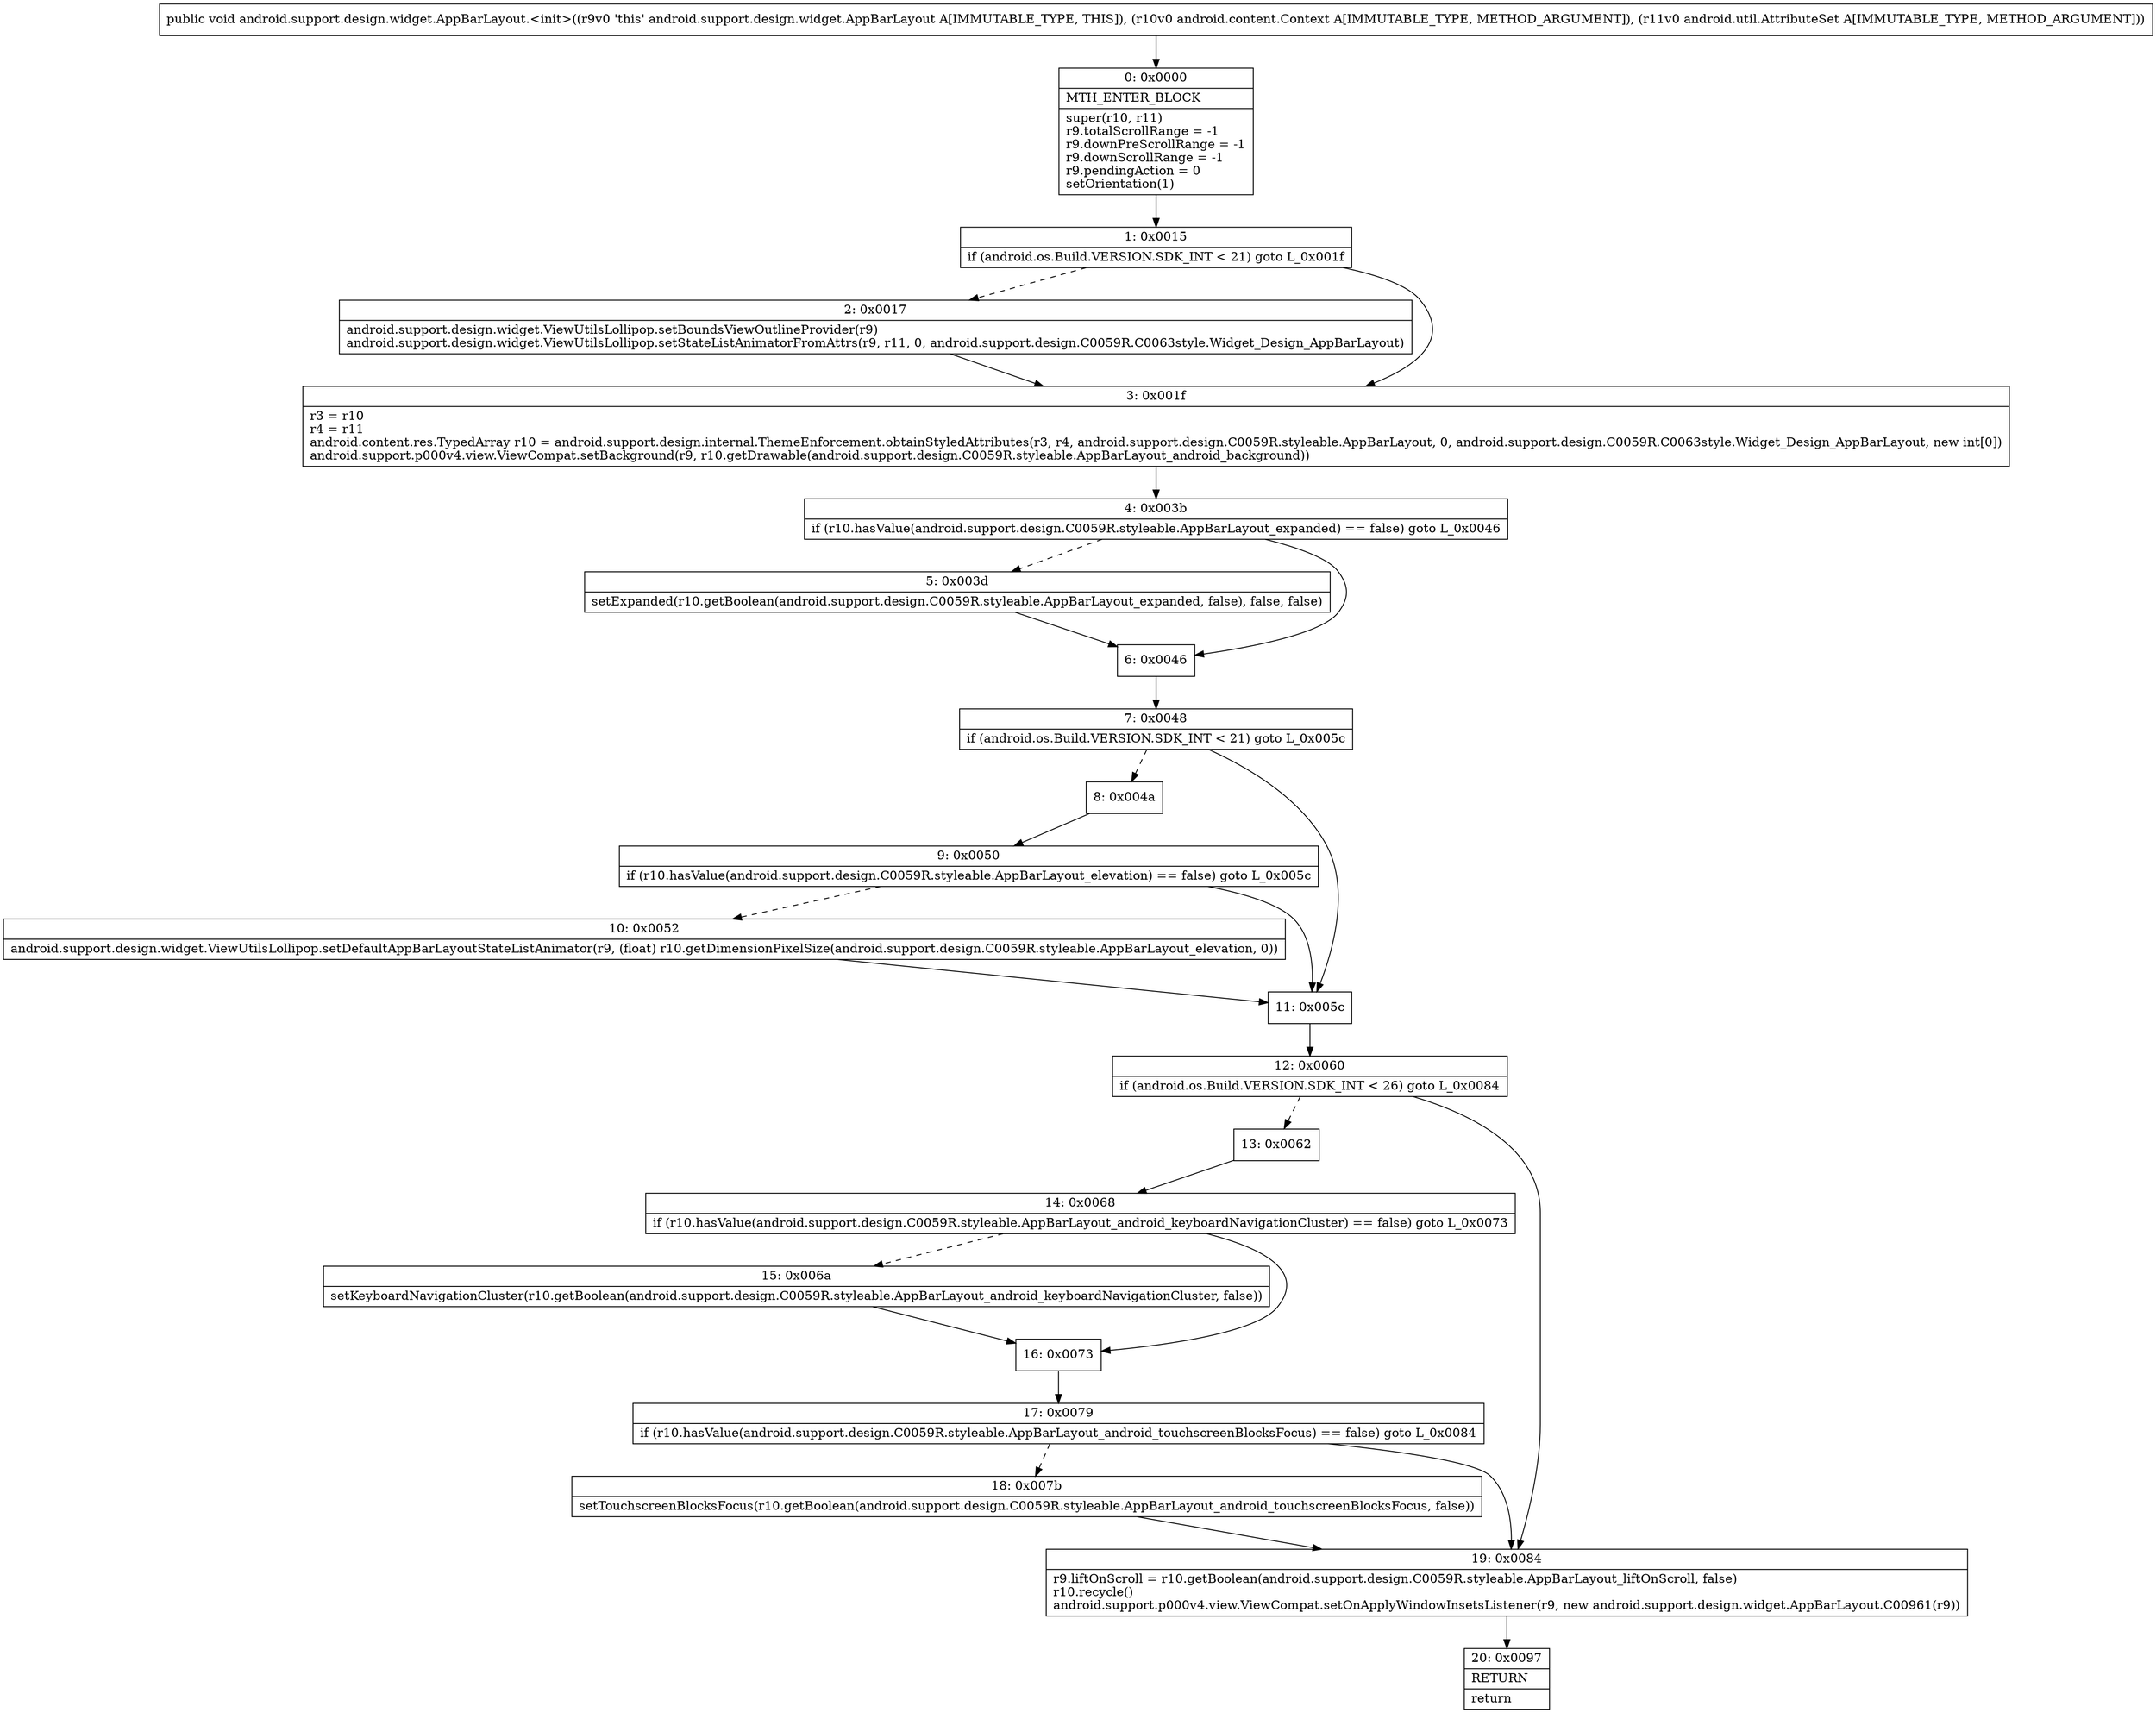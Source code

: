 digraph "CFG forandroid.support.design.widget.AppBarLayout.\<init\>(Landroid\/content\/Context;Landroid\/util\/AttributeSet;)V" {
Node_0 [shape=record,label="{0\:\ 0x0000|MTH_ENTER_BLOCK\l|super(r10, r11)\lr9.totalScrollRange = \-1\lr9.downPreScrollRange = \-1\lr9.downScrollRange = \-1\lr9.pendingAction = 0\lsetOrientation(1)\l}"];
Node_1 [shape=record,label="{1\:\ 0x0015|if (android.os.Build.VERSION.SDK_INT \< 21) goto L_0x001f\l}"];
Node_2 [shape=record,label="{2\:\ 0x0017|android.support.design.widget.ViewUtilsLollipop.setBoundsViewOutlineProvider(r9)\landroid.support.design.widget.ViewUtilsLollipop.setStateListAnimatorFromAttrs(r9, r11, 0, android.support.design.C0059R.C0063style.Widget_Design_AppBarLayout)\l}"];
Node_3 [shape=record,label="{3\:\ 0x001f|r3 = r10\lr4 = r11\landroid.content.res.TypedArray r10 = android.support.design.internal.ThemeEnforcement.obtainStyledAttributes(r3, r4, android.support.design.C0059R.styleable.AppBarLayout, 0, android.support.design.C0059R.C0063style.Widget_Design_AppBarLayout, new int[0])\landroid.support.p000v4.view.ViewCompat.setBackground(r9, r10.getDrawable(android.support.design.C0059R.styleable.AppBarLayout_android_background))\l}"];
Node_4 [shape=record,label="{4\:\ 0x003b|if (r10.hasValue(android.support.design.C0059R.styleable.AppBarLayout_expanded) == false) goto L_0x0046\l}"];
Node_5 [shape=record,label="{5\:\ 0x003d|setExpanded(r10.getBoolean(android.support.design.C0059R.styleable.AppBarLayout_expanded, false), false, false)\l}"];
Node_6 [shape=record,label="{6\:\ 0x0046}"];
Node_7 [shape=record,label="{7\:\ 0x0048|if (android.os.Build.VERSION.SDK_INT \< 21) goto L_0x005c\l}"];
Node_8 [shape=record,label="{8\:\ 0x004a}"];
Node_9 [shape=record,label="{9\:\ 0x0050|if (r10.hasValue(android.support.design.C0059R.styleable.AppBarLayout_elevation) == false) goto L_0x005c\l}"];
Node_10 [shape=record,label="{10\:\ 0x0052|android.support.design.widget.ViewUtilsLollipop.setDefaultAppBarLayoutStateListAnimator(r9, (float) r10.getDimensionPixelSize(android.support.design.C0059R.styleable.AppBarLayout_elevation, 0))\l}"];
Node_11 [shape=record,label="{11\:\ 0x005c}"];
Node_12 [shape=record,label="{12\:\ 0x0060|if (android.os.Build.VERSION.SDK_INT \< 26) goto L_0x0084\l}"];
Node_13 [shape=record,label="{13\:\ 0x0062}"];
Node_14 [shape=record,label="{14\:\ 0x0068|if (r10.hasValue(android.support.design.C0059R.styleable.AppBarLayout_android_keyboardNavigationCluster) == false) goto L_0x0073\l}"];
Node_15 [shape=record,label="{15\:\ 0x006a|setKeyboardNavigationCluster(r10.getBoolean(android.support.design.C0059R.styleable.AppBarLayout_android_keyboardNavigationCluster, false))\l}"];
Node_16 [shape=record,label="{16\:\ 0x0073}"];
Node_17 [shape=record,label="{17\:\ 0x0079|if (r10.hasValue(android.support.design.C0059R.styleable.AppBarLayout_android_touchscreenBlocksFocus) == false) goto L_0x0084\l}"];
Node_18 [shape=record,label="{18\:\ 0x007b|setTouchscreenBlocksFocus(r10.getBoolean(android.support.design.C0059R.styleable.AppBarLayout_android_touchscreenBlocksFocus, false))\l}"];
Node_19 [shape=record,label="{19\:\ 0x0084|r9.liftOnScroll = r10.getBoolean(android.support.design.C0059R.styleable.AppBarLayout_liftOnScroll, false)\lr10.recycle()\landroid.support.p000v4.view.ViewCompat.setOnApplyWindowInsetsListener(r9, new android.support.design.widget.AppBarLayout.C00961(r9))\l}"];
Node_20 [shape=record,label="{20\:\ 0x0097|RETURN\l|return\l}"];
MethodNode[shape=record,label="{public void android.support.design.widget.AppBarLayout.\<init\>((r9v0 'this' android.support.design.widget.AppBarLayout A[IMMUTABLE_TYPE, THIS]), (r10v0 android.content.Context A[IMMUTABLE_TYPE, METHOD_ARGUMENT]), (r11v0 android.util.AttributeSet A[IMMUTABLE_TYPE, METHOD_ARGUMENT])) }"];
MethodNode -> Node_0;
Node_0 -> Node_1;
Node_1 -> Node_2[style=dashed];
Node_1 -> Node_3;
Node_2 -> Node_3;
Node_3 -> Node_4;
Node_4 -> Node_5[style=dashed];
Node_4 -> Node_6;
Node_5 -> Node_6;
Node_6 -> Node_7;
Node_7 -> Node_8[style=dashed];
Node_7 -> Node_11;
Node_8 -> Node_9;
Node_9 -> Node_10[style=dashed];
Node_9 -> Node_11;
Node_10 -> Node_11;
Node_11 -> Node_12;
Node_12 -> Node_13[style=dashed];
Node_12 -> Node_19;
Node_13 -> Node_14;
Node_14 -> Node_15[style=dashed];
Node_14 -> Node_16;
Node_15 -> Node_16;
Node_16 -> Node_17;
Node_17 -> Node_18[style=dashed];
Node_17 -> Node_19;
Node_18 -> Node_19;
Node_19 -> Node_20;
}

